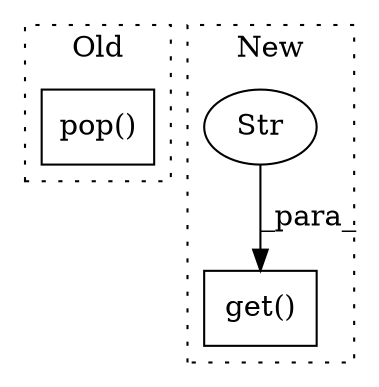 digraph G {
subgraph cluster0 {
1 [label="pop()" a="75" s="533,569" l="19,1" shape="box"];
label = "Old";
style="dotted";
}
subgraph cluster1 {
2 [label="get()" a="75" s="1411,1441" l="11,1" shape="box"];
3 [label="Str" a="66" s="1422" l="13" shape="ellipse"];
label = "New";
style="dotted";
}
3 -> 2 [label="_para_"];
}
